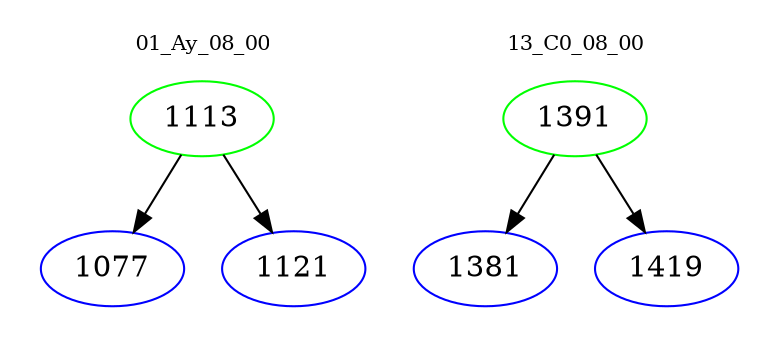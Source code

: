 digraph{
subgraph cluster_0 {
color = white
label = "01_Ay_08_00";
fontsize=10;
T0_1113 [label="1113", color="green"]
T0_1113 -> T0_1077 [color="black"]
T0_1077 [label="1077", color="blue"]
T0_1113 -> T0_1121 [color="black"]
T0_1121 [label="1121", color="blue"]
}
subgraph cluster_1 {
color = white
label = "13_C0_08_00";
fontsize=10;
T1_1391 [label="1391", color="green"]
T1_1391 -> T1_1381 [color="black"]
T1_1381 [label="1381", color="blue"]
T1_1391 -> T1_1419 [color="black"]
T1_1419 [label="1419", color="blue"]
}
}

